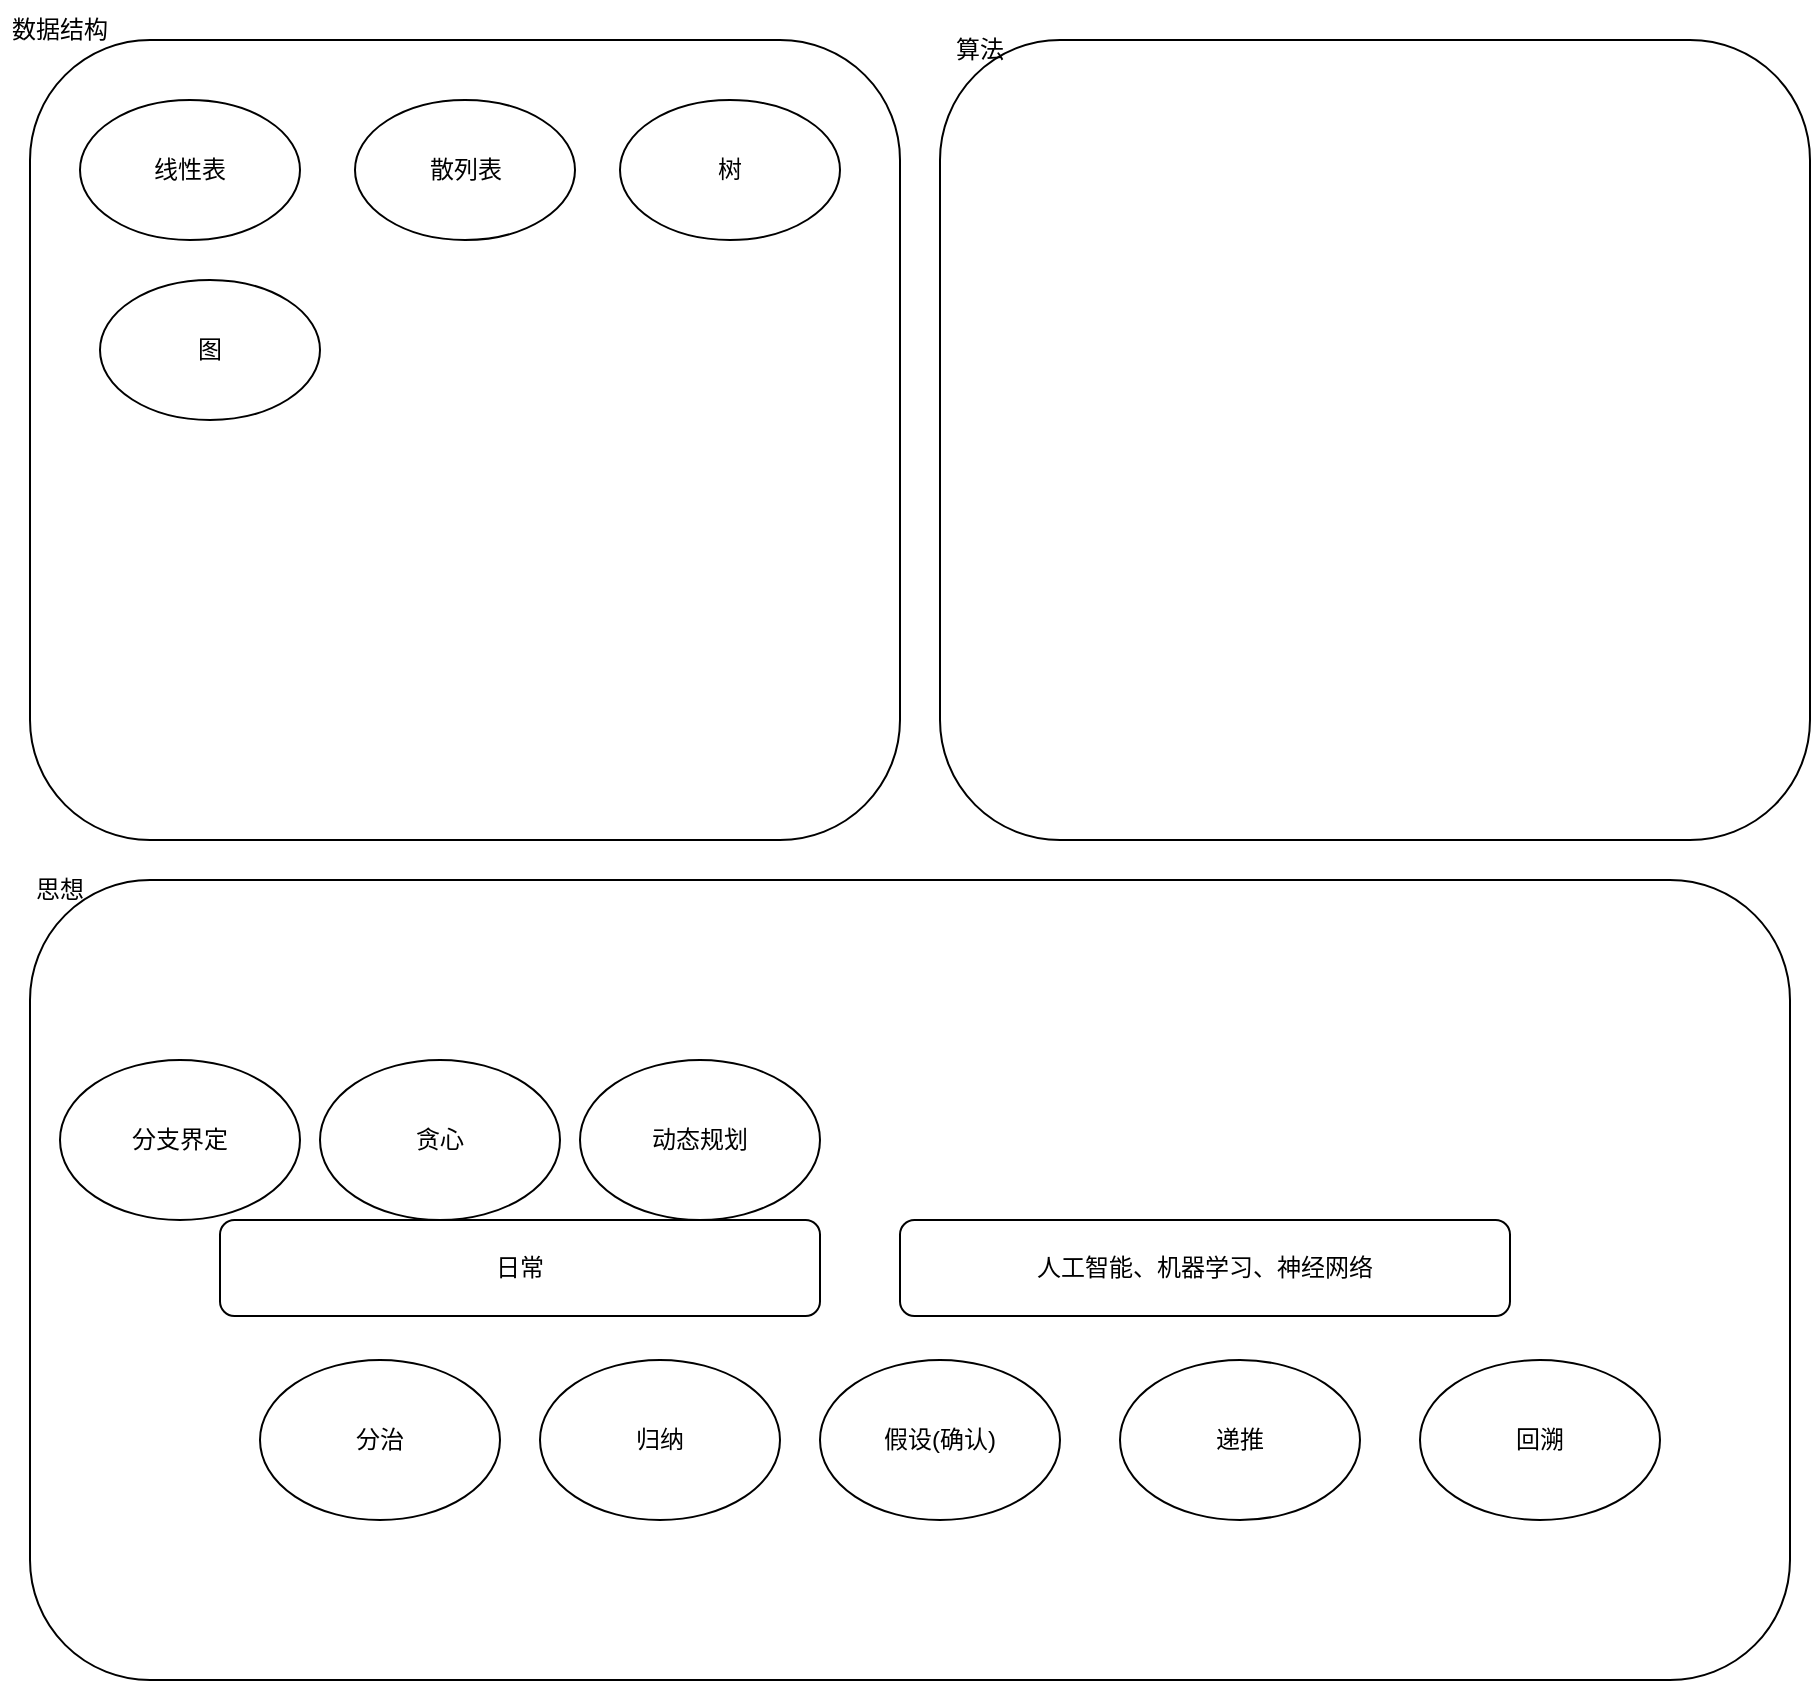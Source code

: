 <mxfile version="18.1.3" type="github">
  <diagram id="3j3rtyjbEsOOtvEA7Fhl" name="Page-1">
    <mxGraphModel dx="1422" dy="1552" grid="1" gridSize="10" guides="1" tooltips="1" connect="1" arrows="1" fold="1" page="1" pageScale="1" pageWidth="1169" pageHeight="827" math="0" shadow="0">
      <root>
        <mxCell id="0" />
        <mxCell id="1" parent="0" />
        <mxCell id="enHAw3quS3nbIoZ9q2Qp-11" value="" style="rounded=1;whiteSpace=wrap;html=1;" vertex="1" parent="1">
          <mxGeometry x="145" y="250" width="880" height="400" as="geometry" />
        </mxCell>
        <mxCell id="enHAw3quS3nbIoZ9q2Qp-1" value="分治" style="ellipse;whiteSpace=wrap;html=1;" vertex="1" parent="1">
          <mxGeometry x="260" y="490" width="120" height="80" as="geometry" />
        </mxCell>
        <mxCell id="enHAw3quS3nbIoZ9q2Qp-2" value="归纳" style="ellipse;whiteSpace=wrap;html=1;" vertex="1" parent="1">
          <mxGeometry x="400" y="490" width="120" height="80" as="geometry" />
        </mxCell>
        <mxCell id="enHAw3quS3nbIoZ9q2Qp-3" value="假设(确认)" style="ellipse;whiteSpace=wrap;html=1;" vertex="1" parent="1">
          <mxGeometry x="540" y="490" width="120" height="80" as="geometry" />
        </mxCell>
        <mxCell id="enHAw3quS3nbIoZ9q2Qp-4" value="回溯" style="ellipse;whiteSpace=wrap;html=1;" vertex="1" parent="1">
          <mxGeometry x="840" y="490" width="120" height="80" as="geometry" />
        </mxCell>
        <mxCell id="enHAw3quS3nbIoZ9q2Qp-5" value="日常" style="rounded=1;whiteSpace=wrap;html=1;" vertex="1" parent="1">
          <mxGeometry x="240" y="420" width="300" height="48" as="geometry" />
        </mxCell>
        <mxCell id="enHAw3quS3nbIoZ9q2Qp-6" value="人工智能、机器学习、神经网络" style="rounded=1;whiteSpace=wrap;html=1;" vertex="1" parent="1">
          <mxGeometry x="580" y="420" width="305" height="48" as="geometry" />
        </mxCell>
        <mxCell id="enHAw3quS3nbIoZ9q2Qp-7" value="分支界定" style="ellipse;whiteSpace=wrap;html=1;" vertex="1" parent="1">
          <mxGeometry x="160" y="340" width="120" height="80" as="geometry" />
        </mxCell>
        <mxCell id="enHAw3quS3nbIoZ9q2Qp-8" value="贪心" style="ellipse;whiteSpace=wrap;html=1;" vertex="1" parent="1">
          <mxGeometry x="290" y="340" width="120" height="80" as="geometry" />
        </mxCell>
        <mxCell id="enHAw3quS3nbIoZ9q2Qp-9" value="动态规划" style="ellipse;whiteSpace=wrap;html=1;" vertex="1" parent="1">
          <mxGeometry x="420" y="340" width="120" height="80" as="geometry" />
        </mxCell>
        <mxCell id="enHAw3quS3nbIoZ9q2Qp-10" value="递推" style="ellipse;whiteSpace=wrap;html=1;" vertex="1" parent="1">
          <mxGeometry x="690" y="490" width="120" height="80" as="geometry" />
        </mxCell>
        <mxCell id="enHAw3quS3nbIoZ9q2Qp-12" value="思想" style="text;html=1;strokeColor=none;fillColor=none;align=center;verticalAlign=middle;whiteSpace=wrap;rounded=0;" vertex="1" parent="1">
          <mxGeometry x="130" y="240" width="60" height="30" as="geometry" />
        </mxCell>
        <mxCell id="enHAw3quS3nbIoZ9q2Qp-13" value="" style="rounded=1;whiteSpace=wrap;html=1;" vertex="1" parent="1">
          <mxGeometry x="145" y="-170" width="435" height="400" as="geometry" />
        </mxCell>
        <mxCell id="enHAw3quS3nbIoZ9q2Qp-14" value="" style="rounded=1;whiteSpace=wrap;html=1;" vertex="1" parent="1">
          <mxGeometry x="600" y="-170" width="435" height="400" as="geometry" />
        </mxCell>
        <mxCell id="enHAw3quS3nbIoZ9q2Qp-15" value="数据结构" style="text;html=1;strokeColor=none;fillColor=none;align=center;verticalAlign=middle;whiteSpace=wrap;rounded=0;" vertex="1" parent="1">
          <mxGeometry x="130" y="-190" width="60" height="30" as="geometry" />
        </mxCell>
        <mxCell id="enHAw3quS3nbIoZ9q2Qp-16" value="算法" style="text;html=1;strokeColor=none;fillColor=none;align=center;verticalAlign=middle;whiteSpace=wrap;rounded=0;" vertex="1" parent="1">
          <mxGeometry x="590" y="-180" width="60" height="30" as="geometry" />
        </mxCell>
        <mxCell id="enHAw3quS3nbIoZ9q2Qp-17" value="线性表" style="ellipse;whiteSpace=wrap;html=1;" vertex="1" parent="1">
          <mxGeometry x="170" y="-140" width="110" height="70" as="geometry" />
        </mxCell>
        <mxCell id="enHAw3quS3nbIoZ9q2Qp-18" value="散列表" style="ellipse;whiteSpace=wrap;html=1;" vertex="1" parent="1">
          <mxGeometry x="307.5" y="-140" width="110" height="70" as="geometry" />
        </mxCell>
        <mxCell id="enHAw3quS3nbIoZ9q2Qp-19" value="树" style="ellipse;whiteSpace=wrap;html=1;" vertex="1" parent="1">
          <mxGeometry x="440" y="-140" width="110" height="70" as="geometry" />
        </mxCell>
        <mxCell id="enHAw3quS3nbIoZ9q2Qp-20" value="图" style="ellipse;whiteSpace=wrap;html=1;" vertex="1" parent="1">
          <mxGeometry x="180" y="-50" width="110" height="70" as="geometry" />
        </mxCell>
      </root>
    </mxGraphModel>
  </diagram>
</mxfile>
